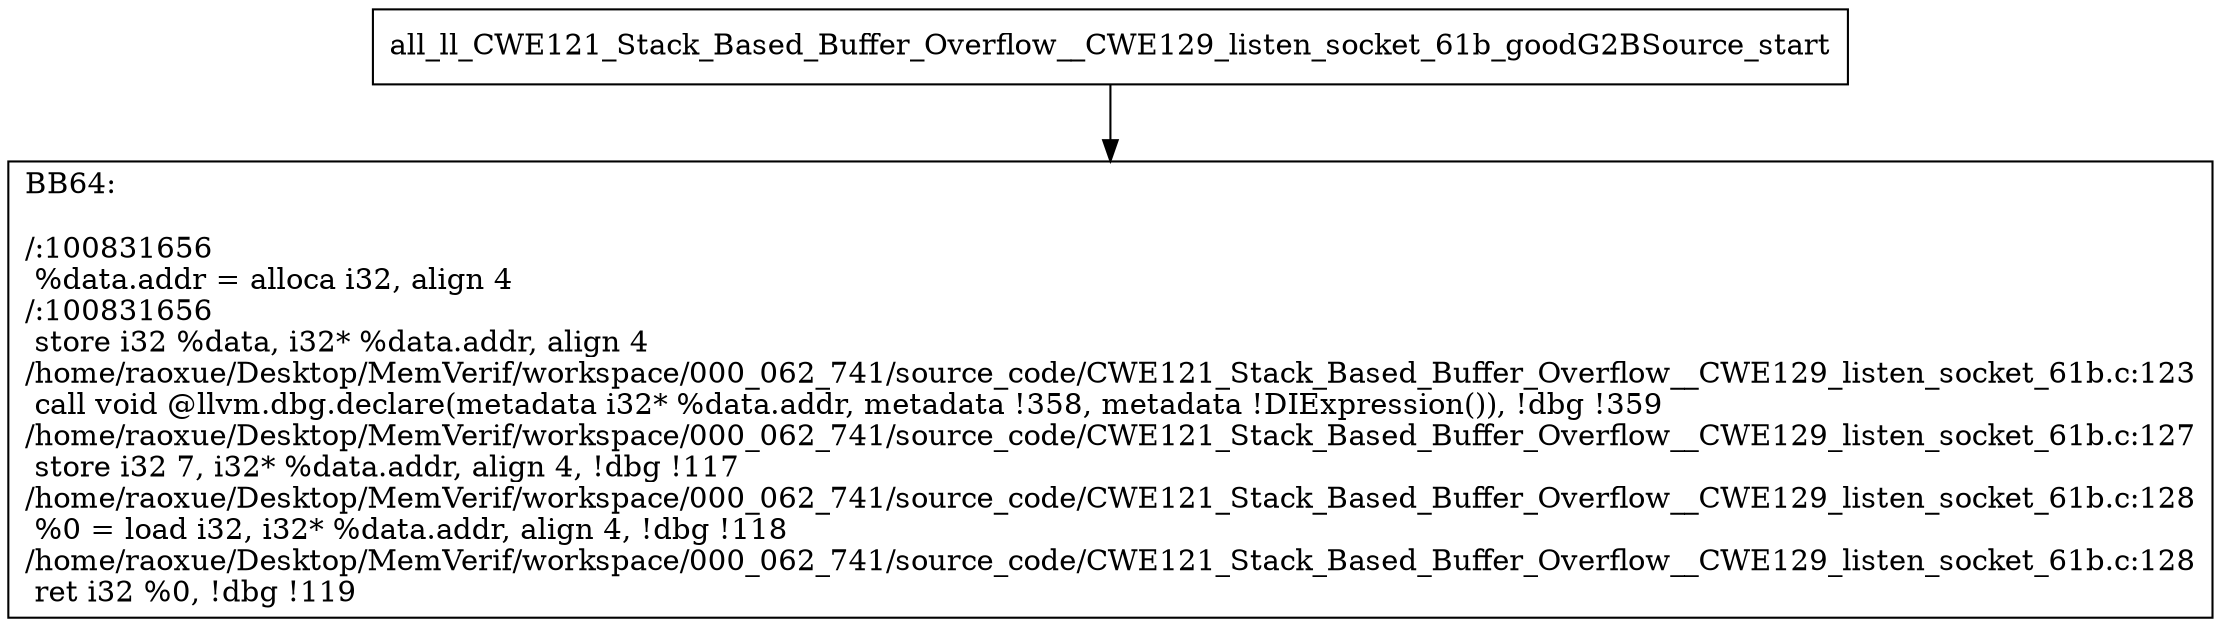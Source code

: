 digraph "CFG for'all_ll_CWE121_Stack_Based_Buffer_Overflow__CWE129_listen_socket_61b_goodG2BSource' function" {
	BBall_ll_CWE121_Stack_Based_Buffer_Overflow__CWE129_listen_socket_61b_goodG2BSource_start[shape=record,label="{all_ll_CWE121_Stack_Based_Buffer_Overflow__CWE129_listen_socket_61b_goodG2BSource_start}"];
	BBall_ll_CWE121_Stack_Based_Buffer_Overflow__CWE129_listen_socket_61b_goodG2BSource_start-> all_ll_CWE121_Stack_Based_Buffer_Overflow__CWE129_listen_socket_61b_goodG2BSourceBB64;
	all_ll_CWE121_Stack_Based_Buffer_Overflow__CWE129_listen_socket_61b_goodG2BSourceBB64 [shape=record, label="{BB64:\l\l/:100831656\l
  %data.addr = alloca i32, align 4\l
/:100831656\l
  store i32 %data, i32* %data.addr, align 4\l
/home/raoxue/Desktop/MemVerif/workspace/000_062_741/source_code/CWE121_Stack_Based_Buffer_Overflow__CWE129_listen_socket_61b.c:123\l
  call void @llvm.dbg.declare(metadata i32* %data.addr, metadata !358, metadata !DIExpression()), !dbg !359\l
/home/raoxue/Desktop/MemVerif/workspace/000_062_741/source_code/CWE121_Stack_Based_Buffer_Overflow__CWE129_listen_socket_61b.c:127\l
  store i32 7, i32* %data.addr, align 4, !dbg !117\l
/home/raoxue/Desktop/MemVerif/workspace/000_062_741/source_code/CWE121_Stack_Based_Buffer_Overflow__CWE129_listen_socket_61b.c:128\l
  %0 = load i32, i32* %data.addr, align 4, !dbg !118\l
/home/raoxue/Desktop/MemVerif/workspace/000_062_741/source_code/CWE121_Stack_Based_Buffer_Overflow__CWE129_listen_socket_61b.c:128\l
  ret i32 %0, !dbg !119\l
}"];
}
